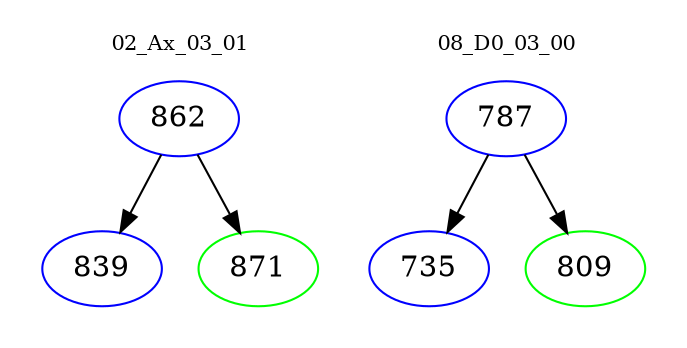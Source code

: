 digraph{
subgraph cluster_0 {
color = white
label = "02_Ax_03_01";
fontsize=10;
T0_862 [label="862", color="blue"]
T0_862 -> T0_839 [color="black"]
T0_839 [label="839", color="blue"]
T0_862 -> T0_871 [color="black"]
T0_871 [label="871", color="green"]
}
subgraph cluster_1 {
color = white
label = "08_D0_03_00";
fontsize=10;
T1_787 [label="787", color="blue"]
T1_787 -> T1_735 [color="black"]
T1_735 [label="735", color="blue"]
T1_787 -> T1_809 [color="black"]
T1_809 [label="809", color="green"]
}
}
